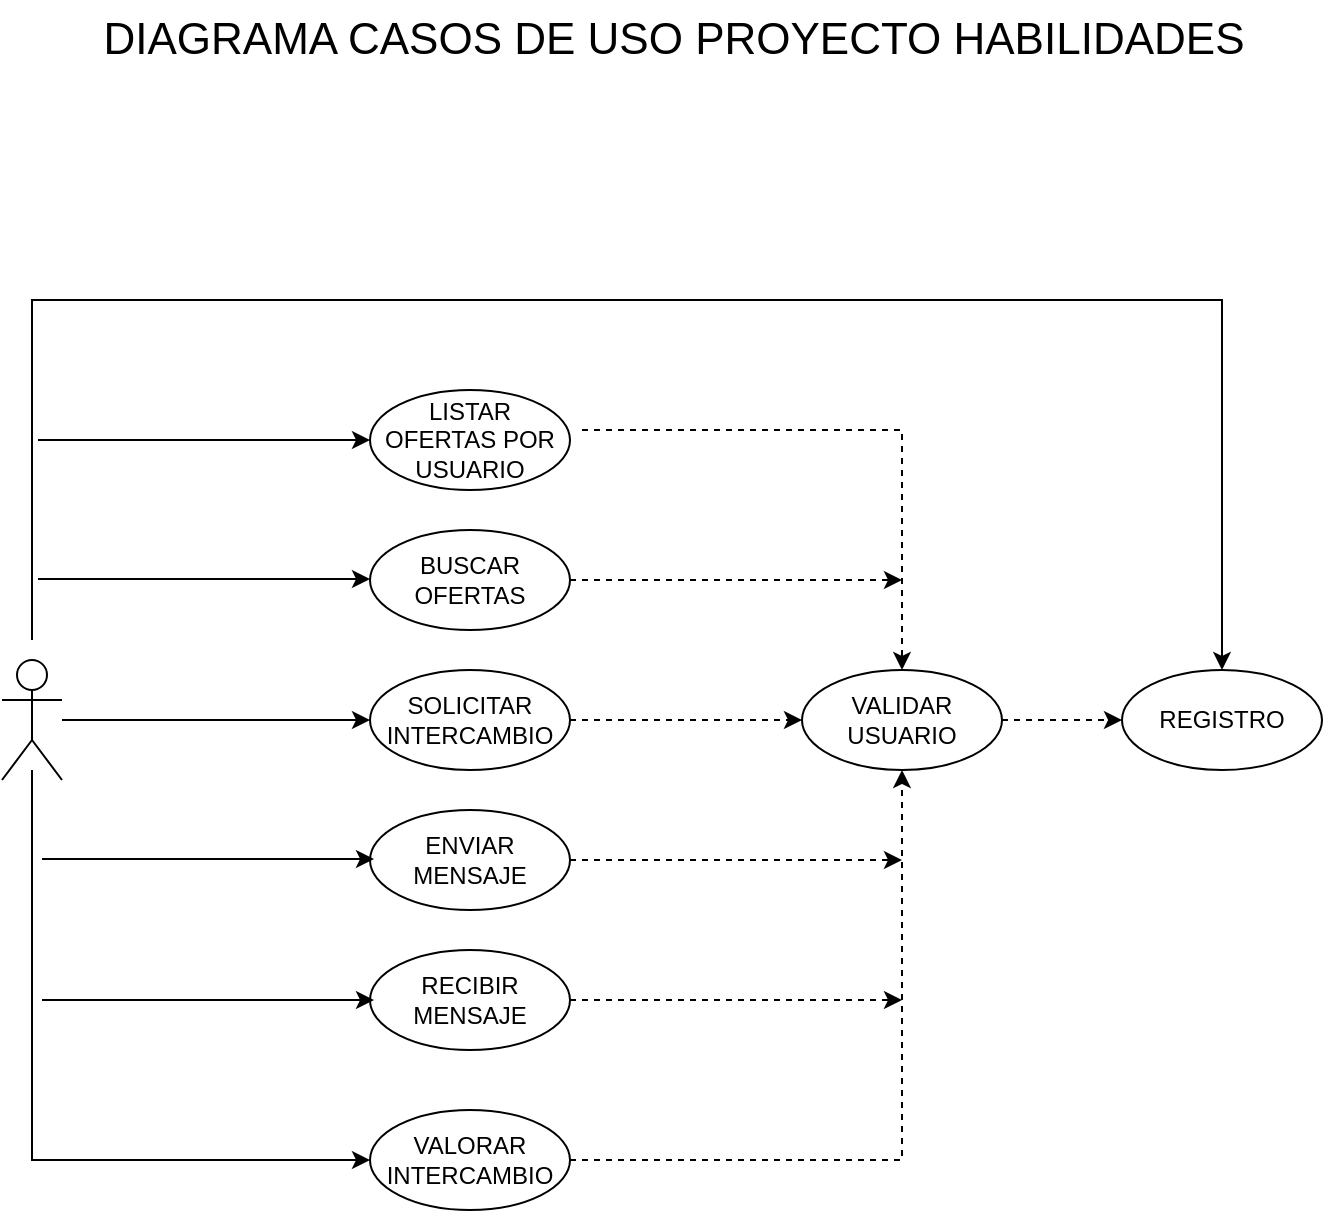 <mxfile version="24.7.8">
  <diagram name="Página-1" id="1QB3ZOOMAZCcU8J9XIPx">
    <mxGraphModel dx="1562" dy="917" grid="1" gridSize="10" guides="1" tooltips="1" connect="1" arrows="1" fold="1" page="1" pageScale="1" pageWidth="827" pageHeight="1169" math="0" shadow="0">
      <root>
        <mxCell id="0" />
        <mxCell id="1" parent="0" />
        <mxCell id="-R4ss9E-UghBabYP_VlL-17" style="edgeStyle=orthogonalEdgeStyle;rounded=0;orthogonalLoop=1;jettySize=auto;html=1;entryX=0.5;entryY=0;entryDx=0;entryDy=0;dashed=1;" edge="1" parent="1" target="-R4ss9E-UghBabYP_VlL-3">
          <mxGeometry relative="1" as="geometry">
            <mxPoint x="374" y="265" as="sourcePoint" />
            <Array as="points">
              <mxPoint x="534" y="265" />
            </Array>
          </mxGeometry>
        </mxCell>
        <mxCell id="-R4ss9E-UghBabYP_VlL-1" value="REGISTRO" style="ellipse;whiteSpace=wrap;html=1;" vertex="1" parent="1">
          <mxGeometry x="644" y="385" width="100" height="50" as="geometry" />
        </mxCell>
        <mxCell id="-R4ss9E-UghBabYP_VlL-2" value="&lt;font style=&quot;font-size: 22px;&quot;&gt;DIAGRAMA CASOS DE USO PROYECTO HABILIDADES&lt;/font&gt;&lt;div style=&quot;font-size: 22px;&quot;&gt;&lt;br style=&quot;&quot;&gt;&lt;/div&gt;" style="text;html=1;align=center;verticalAlign=top;whiteSpace=wrap;rounded=0;fontSize=16;" vertex="1" parent="1">
          <mxGeometry x="130" y="50" width="580" height="30" as="geometry" />
        </mxCell>
        <mxCell id="-R4ss9E-UghBabYP_VlL-43" style="edgeStyle=orthogonalEdgeStyle;rounded=0;orthogonalLoop=1;jettySize=auto;html=1;exitX=1;exitY=0.5;exitDx=0;exitDy=0;dashed=1;entryX=0;entryY=0.5;entryDx=0;entryDy=0;" edge="1" parent="1" source="-R4ss9E-UghBabYP_VlL-3" target="-R4ss9E-UghBabYP_VlL-1">
          <mxGeometry relative="1" as="geometry">
            <mxPoint x="600" y="410" as="targetPoint" />
          </mxGeometry>
        </mxCell>
        <mxCell id="-R4ss9E-UghBabYP_VlL-3" value="VALIDAR USUARIO" style="ellipse;whiteSpace=wrap;html=1;" vertex="1" parent="1">
          <mxGeometry x="484" y="385" width="100" height="50" as="geometry" />
        </mxCell>
        <mxCell id="-R4ss9E-UghBabYP_VlL-4" value="LISTAR OFERTAS POR USUARIO" style="ellipse;whiteSpace=wrap;html=1;" vertex="1" parent="1">
          <mxGeometry x="268" y="245" width="100" height="50" as="geometry" />
        </mxCell>
        <mxCell id="-R4ss9E-UghBabYP_VlL-19" style="edgeStyle=orthogonalEdgeStyle;rounded=0;orthogonalLoop=1;jettySize=auto;html=1;dashed=1;" edge="1" parent="1" source="-R4ss9E-UghBabYP_VlL-6">
          <mxGeometry relative="1" as="geometry">
            <mxPoint x="534" y="340" as="targetPoint" />
          </mxGeometry>
        </mxCell>
        <mxCell id="-R4ss9E-UghBabYP_VlL-6" value="BUSCAR OFERTAS" style="ellipse;whiteSpace=wrap;html=1;" vertex="1" parent="1">
          <mxGeometry x="268" y="315" width="100" height="50" as="geometry" />
        </mxCell>
        <mxCell id="-R4ss9E-UghBabYP_VlL-20" style="edgeStyle=orthogonalEdgeStyle;rounded=0;orthogonalLoop=1;jettySize=auto;html=1;entryX=0;entryY=0.5;entryDx=0;entryDy=0;dashed=1;" edge="1" parent="1" source="-R4ss9E-UghBabYP_VlL-7" target="-R4ss9E-UghBabYP_VlL-3">
          <mxGeometry relative="1" as="geometry" />
        </mxCell>
        <mxCell id="-R4ss9E-UghBabYP_VlL-7" value="SOLICITAR INTERCAMBIO" style="ellipse;whiteSpace=wrap;html=1;" vertex="1" parent="1">
          <mxGeometry x="268" y="385" width="100" height="50" as="geometry" />
        </mxCell>
        <mxCell id="-R4ss9E-UghBabYP_VlL-24" style="edgeStyle=orthogonalEdgeStyle;rounded=0;orthogonalLoop=1;jettySize=auto;html=1;dashed=1;" edge="1" parent="1" source="-R4ss9E-UghBabYP_VlL-8">
          <mxGeometry relative="1" as="geometry">
            <mxPoint x="534" y="480" as="targetPoint" />
          </mxGeometry>
        </mxCell>
        <mxCell id="-R4ss9E-UghBabYP_VlL-8" value="ENVIAR MENSAJE" style="ellipse;whiteSpace=wrap;html=1;" vertex="1" parent="1">
          <mxGeometry x="268" y="455" width="100" height="50" as="geometry" />
        </mxCell>
        <mxCell id="-R4ss9E-UghBabYP_VlL-23" style="edgeStyle=orthogonalEdgeStyle;rounded=0;orthogonalLoop=1;jettySize=auto;html=1;dashed=1;" edge="1" parent="1" source="-R4ss9E-UghBabYP_VlL-9">
          <mxGeometry relative="1" as="geometry">
            <mxPoint x="534" y="550" as="targetPoint" />
          </mxGeometry>
        </mxCell>
        <mxCell id="-R4ss9E-UghBabYP_VlL-9" value="RECIBIR MENSAJE" style="ellipse;whiteSpace=wrap;html=1;" vertex="1" parent="1">
          <mxGeometry x="268" y="525" width="100" height="50" as="geometry" />
        </mxCell>
        <mxCell id="-R4ss9E-UghBabYP_VlL-22" style="edgeStyle=orthogonalEdgeStyle;rounded=0;orthogonalLoop=1;jettySize=auto;html=1;entryX=0.5;entryY=1;entryDx=0;entryDy=0;entryPerimeter=0;dashed=1;" edge="1" parent="1" source="-R4ss9E-UghBabYP_VlL-10" target="-R4ss9E-UghBabYP_VlL-3">
          <mxGeometry relative="1" as="geometry">
            <mxPoint x="534" y="445" as="targetPoint" />
          </mxGeometry>
        </mxCell>
        <mxCell id="-R4ss9E-UghBabYP_VlL-10" value="VALORAR INTERCAMBIO" style="ellipse;whiteSpace=wrap;html=1;" vertex="1" parent="1">
          <mxGeometry x="268" y="605" width="100" height="50" as="geometry" />
        </mxCell>
        <mxCell id="-R4ss9E-UghBabYP_VlL-32" style="edgeStyle=orthogonalEdgeStyle;rounded=0;orthogonalLoop=1;jettySize=auto;html=1;" edge="1" parent="1" target="-R4ss9E-UghBabYP_VlL-1">
          <mxGeometry relative="1" as="geometry">
            <mxPoint x="654" y="395" as="targetPoint" />
            <mxPoint x="99" y="370" as="sourcePoint" />
            <Array as="points">
              <mxPoint x="99" y="200" />
              <mxPoint x="694" y="200" />
            </Array>
          </mxGeometry>
        </mxCell>
        <mxCell id="-R4ss9E-UghBabYP_VlL-39" style="edgeStyle=orthogonalEdgeStyle;rounded=0;orthogonalLoop=1;jettySize=auto;html=1;entryX=0;entryY=0.5;entryDx=0;entryDy=0;" edge="1" parent="1" target="-R4ss9E-UghBabYP_VlL-10">
          <mxGeometry relative="1" as="geometry">
            <mxPoint x="214" y="635" as="targetPoint" />
            <mxPoint x="99" y="435" as="sourcePoint" />
            <Array as="points">
              <mxPoint x="99" y="630" />
            </Array>
          </mxGeometry>
        </mxCell>
        <mxCell id="-R4ss9E-UghBabYP_VlL-36" style="edgeStyle=orthogonalEdgeStyle;rounded=0;orthogonalLoop=1;jettySize=auto;html=1;" edge="1" parent="1">
          <mxGeometry relative="1" as="geometry">
            <mxPoint x="268" y="270" as="targetPoint" />
            <mxPoint x="102" y="270" as="sourcePoint" />
          </mxGeometry>
        </mxCell>
        <mxCell id="-R4ss9E-UghBabYP_VlL-37" style="edgeStyle=orthogonalEdgeStyle;rounded=0;orthogonalLoop=1;jettySize=auto;html=1;" edge="1" parent="1">
          <mxGeometry relative="1" as="geometry">
            <mxPoint x="268" y="339.5" as="targetPoint" />
            <mxPoint x="102" y="339.5" as="sourcePoint" />
          </mxGeometry>
        </mxCell>
        <mxCell id="-R4ss9E-UghBabYP_VlL-38" style="edgeStyle=orthogonalEdgeStyle;rounded=0;orthogonalLoop=1;jettySize=auto;html=1;entryX=0;entryY=0.5;entryDx=0;entryDy=0;" edge="1" parent="1" source="-R4ss9E-UghBabYP_VlL-42" target="-R4ss9E-UghBabYP_VlL-7">
          <mxGeometry relative="1" as="geometry">
            <mxPoint x="144" y="409.5" as="sourcePoint" />
            <mxPoint x="260" y="409.5" as="targetPoint" />
          </mxGeometry>
        </mxCell>
        <mxCell id="-R4ss9E-UghBabYP_VlL-40" style="edgeStyle=orthogonalEdgeStyle;rounded=0;orthogonalLoop=1;jettySize=auto;html=1;" edge="1" parent="1">
          <mxGeometry relative="1" as="geometry">
            <mxPoint x="270" y="479.5" as="targetPoint" />
            <mxPoint x="104" y="479.5" as="sourcePoint" />
          </mxGeometry>
        </mxCell>
        <mxCell id="-R4ss9E-UghBabYP_VlL-41" style="edgeStyle=orthogonalEdgeStyle;rounded=0;orthogonalLoop=1;jettySize=auto;html=1;" edge="1" parent="1">
          <mxGeometry relative="1" as="geometry">
            <mxPoint x="270" y="550" as="targetPoint" />
            <mxPoint x="104" y="550" as="sourcePoint" />
          </mxGeometry>
        </mxCell>
        <mxCell id="-R4ss9E-UghBabYP_VlL-42" value="" style="shape=umlActor;verticalLabelPosition=bottom;verticalAlign=top;html=1;outlineConnect=0;" vertex="1" parent="1">
          <mxGeometry x="84" y="380" width="30" height="60" as="geometry" />
        </mxCell>
      </root>
    </mxGraphModel>
  </diagram>
</mxfile>
